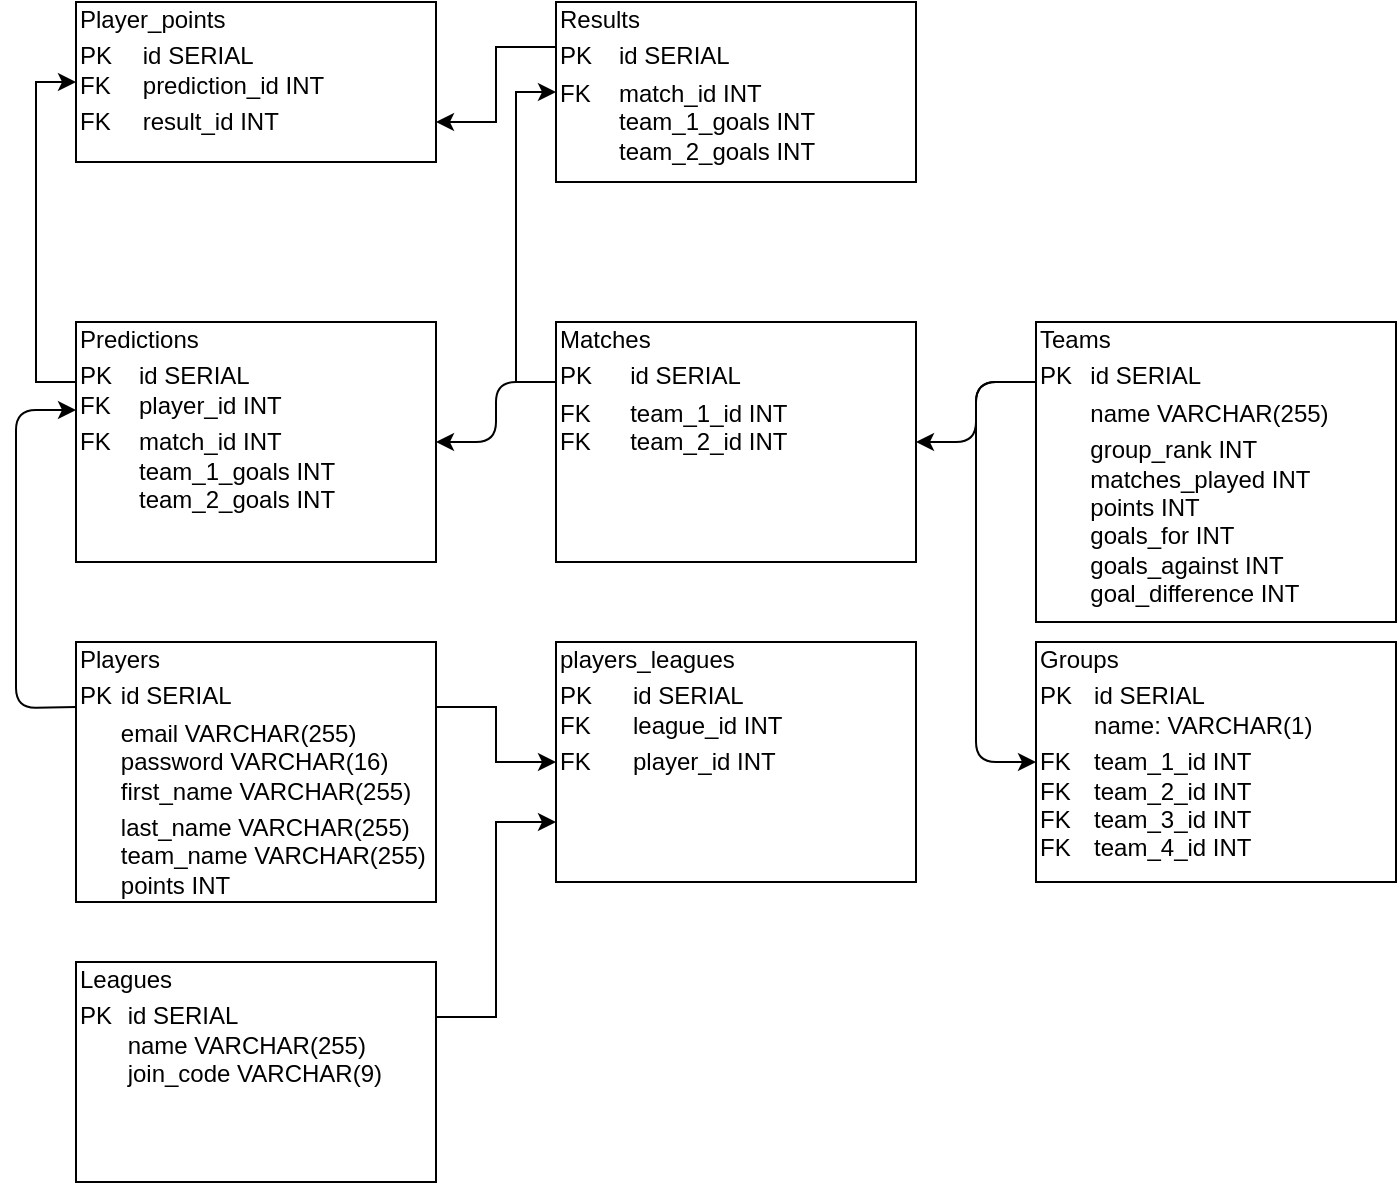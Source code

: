 <mxfile version="13.10.0" type="embed">
    <diagram id="Xl7nlGg2v-l77izL1grr" name="Page-1">
        <mxGraphModel dx="952" dy="1650" grid="1" gridSize="10" guides="1" tooltips="1" connect="1" arrows="1" fold="1" page="1" pageScale="1" pageWidth="827" pageHeight="1169" math="0" shadow="0">
            <root>
                <mxCell id="0"/>
                <mxCell id="1" parent="0"/>
                <mxCell id="15" style="edgeStyle=orthogonalEdgeStyle;rounded=0;orthogonalLoop=1;jettySize=auto;html=1;entryX=0;entryY=0.5;entryDx=0;entryDy=0;exitX=1;exitY=0.25;exitDx=0;exitDy=0;" edge="1" parent="1" source="2" target="14">
                    <mxGeometry relative="1" as="geometry"/>
                </mxCell>
                <mxCell id="2" value="&lt;div style=&quot;box-sizing: border-box ; width: 100% ; padding: 2px&quot;&gt;Players&lt;/div&gt;&lt;table style=&quot;width: 100% ; font-size: 1em&quot; cellpadding=&quot;2&quot; cellspacing=&quot;0&quot;&gt;&lt;tbody&gt;&lt;tr&gt;&lt;td&gt;PK&lt;/td&gt;&lt;td&gt;id SERIAL&lt;/td&gt;&lt;/tr&gt;&lt;tr&gt;&lt;td&gt;&lt;br&gt;&lt;/td&gt;&lt;td&gt;email VARCHAR(255)&lt;br&gt;password VARCHAR(16)&lt;br&gt;first_name VARCHAR(255)&lt;/td&gt;&lt;/tr&gt;&lt;tr&gt;&lt;td&gt;&lt;/td&gt;&lt;td&gt;last_name VARCHAR(255)&lt;br&gt;team_name VARCHAR(255)&lt;br&gt;points INT&lt;/td&gt;&lt;/tr&gt;&lt;/tbody&gt;&lt;/table&gt;" style="verticalAlign=top;align=left;overflow=fill;html=1;labelBackgroundColor=none;" vertex="1" parent="1">
                    <mxGeometry x="40" y="200" width="180" height="130" as="geometry"/>
                </mxCell>
                <mxCell id="3" value="&lt;div style=&quot;box-sizing: border-box ; width: 100% ; padding: 2px&quot;&gt;Teams&lt;/div&gt;&lt;table style=&quot;width: 100% ; font-size: 1em&quot; cellpadding=&quot;2&quot; cellspacing=&quot;0&quot;&gt;&lt;tbody&gt;&lt;tr&gt;&lt;td&gt;PK&lt;/td&gt;&lt;td&gt;id SERIAL&lt;/td&gt;&lt;/tr&gt;&lt;tr&gt;&lt;td&gt;&lt;br&gt;&lt;/td&gt;&lt;td&gt;name VARCHAR(255)&lt;/td&gt;&lt;/tr&gt;&lt;tr&gt;&lt;td&gt;&lt;/td&gt;&lt;td&gt;group_rank INT&lt;br&gt;matches_played INT&lt;br&gt;points INT&lt;br&gt;goals_for INT&lt;br&gt;goals_against INT&lt;br&gt;goal_difference INT&lt;/td&gt;&lt;/tr&gt;&lt;/tbody&gt;&lt;/table&gt;" style="verticalAlign=top;align=left;overflow=fill;html=1;labelBackgroundColor=none;" vertex="1" parent="1">
                    <mxGeometry x="520" y="40" width="180" height="150" as="geometry"/>
                </mxCell>
                <mxCell id="18" style="edgeStyle=orthogonalEdgeStyle;rounded=0;orthogonalLoop=1;jettySize=auto;html=1;exitX=0;exitY=0.25;exitDx=0;exitDy=0;entryX=0;entryY=0.5;entryDx=0;entryDy=0;" edge="1" parent="1" source="5" target="17">
                    <mxGeometry relative="1" as="geometry"/>
                </mxCell>
                <mxCell id="5" value="&lt;div style=&quot;box-sizing: border-box ; width: 100% ; padding: 2px&quot;&gt;Matches&lt;/div&gt;&lt;table style=&quot;width: 100% ; font-size: 1em&quot; cellpadding=&quot;2&quot; cellspacing=&quot;0&quot;&gt;&lt;tbody&gt;&lt;tr&gt;&lt;td&gt;PK&lt;/td&gt;&lt;td&gt;id SERIAL&lt;/td&gt;&lt;/tr&gt;&lt;tr&gt;&lt;td&gt;FK&lt;br&gt;FK&lt;br&gt;&lt;br&gt;&lt;/td&gt;&lt;td&gt;team_1_id INT&lt;br&gt;team_2_id INT&lt;br&gt;&lt;br&gt;&lt;/td&gt;&lt;/tr&gt;&lt;/tbody&gt;&lt;/table&gt;" style="verticalAlign=top;align=left;overflow=fill;html=1;labelBackgroundColor=none;" vertex="1" parent="1">
                    <mxGeometry x="280" y="40" width="180" height="120" as="geometry"/>
                </mxCell>
                <mxCell id="6" value="" style="endArrow=classic;html=1;entryX=1;entryY=0.5;entryDx=0;entryDy=0;" edge="1" parent="1" target="5">
                    <mxGeometry width="50" height="50" relative="1" as="geometry">
                        <mxPoint x="520" y="70" as="sourcePoint"/>
                        <mxPoint x="520" y="240" as="targetPoint"/>
                        <Array as="points">
                            <mxPoint x="490" y="70"/>
                            <mxPoint x="490" y="100"/>
                        </Array>
                    </mxGeometry>
                </mxCell>
                <mxCell id="7" value="&lt;div style=&quot;box-sizing: border-box ; width: 100% ; padding: 2px&quot;&gt;Groups&lt;/div&gt;&lt;table style=&quot;width: 100% ; font-size: 1em&quot; cellpadding=&quot;2&quot; cellspacing=&quot;0&quot;&gt;&lt;tbody&gt;&lt;tr&gt;&lt;td&gt;PK&lt;br&gt;&lt;br&gt;&lt;/td&gt;&lt;td&gt;id SERIAL&lt;br&gt;name: VARCHAR(1)&lt;/td&gt;&lt;/tr&gt;&lt;tr&gt;&lt;td&gt;FK&lt;br&gt;FK&lt;br&gt;FK&lt;br&gt;FK&lt;br&gt;&lt;br&gt;&lt;/td&gt;&lt;td&gt;team_1_id INT&lt;br&gt;team_2_id INT&lt;br&gt;team_3_id INT&lt;br&gt;team_4_id INT&lt;br&gt;&lt;br&gt;&lt;/td&gt;&lt;/tr&gt;&lt;/tbody&gt;&lt;/table&gt;" style="verticalAlign=top;align=left;overflow=fill;html=1;labelBackgroundColor=none;" vertex="1" parent="1">
                    <mxGeometry x="520" y="200" width="180" height="120" as="geometry"/>
                </mxCell>
                <mxCell id="8" value="" style="endArrow=classic;html=1;entryX=0;entryY=0.5;entryDx=0;entryDy=0;" edge="1" parent="1" target="7">
                    <mxGeometry width="50" height="50" relative="1" as="geometry">
                        <mxPoint x="520" y="70" as="sourcePoint"/>
                        <mxPoint x="500" y="250" as="targetPoint"/>
                        <Array as="points">
                            <mxPoint x="490" y="70"/>
                            <mxPoint x="490" y="260"/>
                        </Array>
                    </mxGeometry>
                </mxCell>
                <mxCell id="21" style="edgeStyle=orthogonalEdgeStyle;rounded=0;orthogonalLoop=1;jettySize=auto;html=1;exitX=0;exitY=0.25;exitDx=0;exitDy=0;entryX=0;entryY=0.5;entryDx=0;entryDy=0;" edge="1" parent="1" source="9" target="19">
                    <mxGeometry relative="1" as="geometry"/>
                </mxCell>
                <mxCell id="9" value="&lt;div style=&quot;box-sizing: border-box ; width: 100% ; padding: 2px&quot;&gt;Predictions&lt;/div&gt;&lt;table style=&quot;width: 100% ; font-size: 1em&quot; cellpadding=&quot;2&quot; cellspacing=&quot;0&quot;&gt;&lt;tbody&gt;&lt;tr&gt;&lt;td&gt;PK&lt;br&gt;FK&lt;/td&gt;&lt;td&gt;id SERIAL&lt;br&gt;player_id INT&lt;/td&gt;&lt;/tr&gt;&lt;tr&gt;&lt;td&gt;FK&lt;br&gt;&lt;br&gt;&lt;br&gt;&lt;br&gt;&lt;/td&gt;&lt;td&gt;match_id INT&lt;br&gt;team_1_goals INT&lt;br&gt;team_2_goals INT&lt;br&gt;&lt;br&gt;&lt;/td&gt;&lt;/tr&gt;&lt;/tbody&gt;&lt;/table&gt;" style="verticalAlign=top;align=left;overflow=fill;html=1;labelBackgroundColor=none;" vertex="1" parent="1">
                    <mxGeometry x="40" y="40" width="180" height="120" as="geometry"/>
                </mxCell>
                <mxCell id="10" value="" style="endArrow=classic;html=1;entryX=0;entryY=0.367;entryDx=0;entryDy=0;exitX=0;exitY=0.25;exitDx=0;exitDy=0;entryPerimeter=0;" edge="1" parent="1" source="2" target="9">
                    <mxGeometry width="50" height="50" relative="1" as="geometry">
                        <mxPoint x="340" y="200" as="sourcePoint"/>
                        <mxPoint x="280" y="230" as="targetPoint"/>
                        <Array as="points">
                            <mxPoint x="10" y="233"/>
                            <mxPoint x="10" y="84"/>
                        </Array>
                    </mxGeometry>
                </mxCell>
                <mxCell id="11" value="" style="endArrow=classic;html=1;entryX=1;entryY=0.5;entryDx=0;entryDy=0;exitX=0;exitY=0.25;exitDx=0;exitDy=0;" edge="1" parent="1" source="5" target="9">
                    <mxGeometry width="50" height="50" relative="1" as="geometry">
                        <mxPoint x="340" y="200" as="sourcePoint"/>
                        <mxPoint x="340" y="390" as="targetPoint"/>
                        <Array as="points">
                            <mxPoint x="250" y="70"/>
                            <mxPoint x="250" y="100"/>
                        </Array>
                    </mxGeometry>
                </mxCell>
                <mxCell id="16" style="edgeStyle=orthogonalEdgeStyle;rounded=0;orthogonalLoop=1;jettySize=auto;html=1;entryX=0;entryY=0.75;entryDx=0;entryDy=0;exitX=1;exitY=0.25;exitDx=0;exitDy=0;" edge="1" parent="1" source="13" target="14">
                    <mxGeometry relative="1" as="geometry"/>
                </mxCell>
                <mxCell id="13" value="&lt;div style=&quot;box-sizing: border-box ; width: 100% ; padding: 2px&quot;&gt;Leagues&lt;/div&gt;&lt;table style=&quot;width: 100% ; font-size: 1em&quot; cellpadding=&quot;2&quot; cellspacing=&quot;0&quot;&gt;&lt;tbody&gt;&lt;tr&gt;&lt;td&gt;PK&lt;br&gt;&lt;br&gt;&lt;br&gt;&lt;/td&gt;&lt;td&gt;id SERIAL&lt;br&gt;name VARCHAR(255)&lt;br&gt;join_code VARCHAR(9)&lt;/td&gt;&lt;/tr&gt;&lt;tr&gt;&lt;td&gt;&lt;/td&gt;&lt;td&gt;&lt;br&gt;&lt;br&gt;&lt;/td&gt;&lt;/tr&gt;&lt;/tbody&gt;&lt;/table&gt;" style="verticalAlign=top;align=left;overflow=fill;html=1;labelBackgroundColor=none;" vertex="1" parent="1">
                    <mxGeometry x="40" y="360" width="180" height="110" as="geometry"/>
                </mxCell>
                <mxCell id="14" value="&lt;div style=&quot;box-sizing: border-box ; width: 100% ; padding: 2px&quot;&gt;players_leagues&lt;/div&gt;&lt;table style=&quot;width: 100% ; font-size: 1em&quot; cellpadding=&quot;2&quot; cellspacing=&quot;0&quot;&gt;&lt;tbody&gt;&lt;tr&gt;&lt;td&gt;PK&lt;br&gt;FK&lt;/td&gt;&lt;td&gt;id SERIAL&lt;br&gt;league_id INT&lt;/td&gt;&lt;/tr&gt;&lt;tr&gt;&lt;td&gt;FK&lt;br&gt;&lt;/td&gt;&lt;td&gt;player_id INT&lt;br&gt;&lt;/td&gt;&lt;/tr&gt;&lt;/tbody&gt;&lt;/table&gt;" style="verticalAlign=top;align=left;overflow=fill;html=1;labelBackgroundColor=none;" vertex="1" parent="1">
                    <mxGeometry x="280" y="200" width="180" height="120" as="geometry"/>
                </mxCell>
                <mxCell id="20" style="edgeStyle=orthogonalEdgeStyle;rounded=0;orthogonalLoop=1;jettySize=auto;html=1;exitX=0;exitY=0.25;exitDx=0;exitDy=0;entryX=1;entryY=0.75;entryDx=0;entryDy=0;" edge="1" parent="1" source="17" target="19">
                    <mxGeometry relative="1" as="geometry"/>
                </mxCell>
                <mxCell id="17" value="&lt;div style=&quot;box-sizing: border-box ; width: 100% ; padding: 2px&quot;&gt;Results&lt;/div&gt;&lt;table style=&quot;width: 100% ; font-size: 1em&quot; cellpadding=&quot;2&quot; cellspacing=&quot;0&quot;&gt;&lt;tbody&gt;&lt;tr&gt;&lt;td&gt;PK&lt;br&gt;&lt;/td&gt;&lt;td&gt;id SERIAL&lt;br&gt;&lt;/td&gt;&lt;/tr&gt;&lt;tr&gt;&lt;td&gt;FK&lt;br&gt;&lt;br&gt;&lt;br&gt;&lt;br&gt;&lt;/td&gt;&lt;td&gt;match_id INT&lt;br&gt;team_1_goals INT&lt;br&gt;team_2_goals INT&lt;br&gt;&lt;br&gt;&lt;/td&gt;&lt;/tr&gt;&lt;/tbody&gt;&lt;/table&gt;" style="verticalAlign=top;align=left;overflow=fill;html=1;labelBackgroundColor=none;" vertex="1" parent="1">
                    <mxGeometry x="280" y="-120" width="180" height="90" as="geometry"/>
                </mxCell>
                <mxCell id="19" value="&lt;div style=&quot;box-sizing: border-box ; width: 100% ; padding: 2px&quot;&gt;Player_points&lt;/div&gt;&lt;table style=&quot;width: 100% ; font-size: 1em&quot; cellpadding=&quot;2&quot; cellspacing=&quot;0&quot;&gt;&lt;tbody&gt;&lt;tr&gt;&lt;td&gt;PK&lt;br&gt;FK&lt;/td&gt;&lt;td&gt;id SERIAL&lt;br&gt;prediction_id INT&lt;/td&gt;&lt;/tr&gt;&lt;tr&gt;&lt;td&gt;FK&lt;br&gt;&lt;br&gt;&lt;/td&gt;&lt;td&gt;result_id INT&lt;br&gt;&lt;br&gt;&lt;/td&gt;&lt;/tr&gt;&lt;/tbody&gt;&lt;/table&gt;" style="verticalAlign=top;align=left;overflow=fill;html=1;labelBackgroundColor=none;" vertex="1" parent="1">
                    <mxGeometry x="40" y="-120" width="180" height="80" as="geometry"/>
                </mxCell>
            </root>
        </mxGraphModel>
    </diagram>
</mxfile>